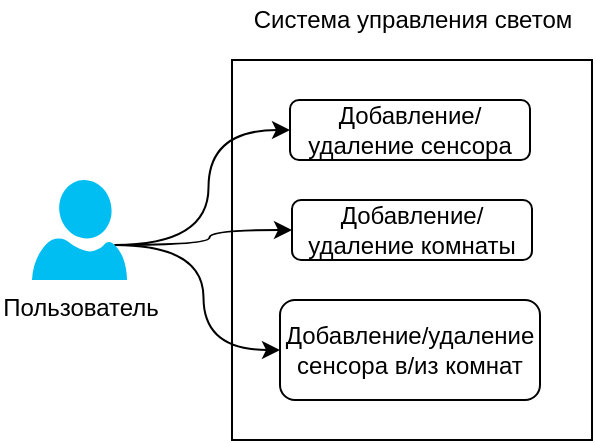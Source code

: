 <mxfile version="18.0.4" type="device" pages="3"><diagram id="lKsG-sdXJkyyTuqtilIc" name="Page-1"><mxGraphModel dx="944" dy="542" grid="1" gridSize="10" guides="1" tooltips="1" connect="1" arrows="1" fold="1" page="1" pageScale="1" pageWidth="827" pageHeight="1169" math="0" shadow="0"><root><mxCell id="0"/><mxCell id="1" parent="0"/><mxCell id="LmkubES23CZzWgOXEjTJ-1" value="" style="rounded=0;whiteSpace=wrap;html=1;" vertex="1" parent="1"><mxGeometry x="390" y="280" width="180" height="190" as="geometry"/></mxCell><mxCell id="LmkubES23CZzWgOXEjTJ-9" style="edgeStyle=orthogonalEdgeStyle;rounded=0;orthogonalLoop=1;jettySize=auto;html=1;exitX=0.87;exitY=0.65;exitDx=0;exitDy=0;exitPerimeter=0;entryX=0;entryY=0.5;entryDx=0;entryDy=0;curved=1;" edge="1" parent="1" source="LmkubES23CZzWgOXEjTJ-2" target="LmkubES23CZzWgOXEjTJ-4"><mxGeometry relative="1" as="geometry"/></mxCell><mxCell id="LmkubES23CZzWgOXEjTJ-10" style="edgeStyle=orthogonalEdgeStyle;curved=1;rounded=0;orthogonalLoop=1;jettySize=auto;html=1;exitX=0.87;exitY=0.65;exitDx=0;exitDy=0;exitPerimeter=0;entryX=0;entryY=0.5;entryDx=0;entryDy=0;" edge="1" parent="1" source="LmkubES23CZzWgOXEjTJ-2" target="LmkubES23CZzWgOXEjTJ-5"><mxGeometry relative="1" as="geometry"/></mxCell><mxCell id="LmkubES23CZzWgOXEjTJ-11" style="edgeStyle=orthogonalEdgeStyle;curved=1;rounded=0;orthogonalLoop=1;jettySize=auto;html=1;exitX=0.87;exitY=0.65;exitDx=0;exitDy=0;exitPerimeter=0;entryX=0;entryY=0.5;entryDx=0;entryDy=0;" edge="1" parent="1" source="LmkubES23CZzWgOXEjTJ-2" target="LmkubES23CZzWgOXEjTJ-6"><mxGeometry relative="1" as="geometry"/></mxCell><mxCell id="LmkubES23CZzWgOXEjTJ-2" value="Пользователь" style="verticalLabelPosition=bottom;html=1;verticalAlign=top;align=center;strokeColor=none;fillColor=#00BEF2;shape=mxgraph.azure.user;" vertex="1" parent="1"><mxGeometry x="290" y="340" width="47.5" height="50" as="geometry"/></mxCell><mxCell id="LmkubES23CZzWgOXEjTJ-4" value="Добавление/удаление сенсора" style="rounded=1;whiteSpace=wrap;html=1;" vertex="1" parent="1"><mxGeometry x="419" y="300" width="120" height="30" as="geometry"/></mxCell><mxCell id="LmkubES23CZzWgOXEjTJ-5" value="Добавление/удаление комнаты" style="rounded=1;whiteSpace=wrap;html=1;" vertex="1" parent="1"><mxGeometry x="420" y="350" width="120" height="30" as="geometry"/></mxCell><mxCell id="LmkubES23CZzWgOXEjTJ-6" value="Добавление/удаление сенсора в/из комнат" style="rounded=1;whiteSpace=wrap;html=1;" vertex="1" parent="1"><mxGeometry x="414" y="400" width="130" height="50" as="geometry"/></mxCell><mxCell id="LmkubES23CZzWgOXEjTJ-8" value="Система управления светом" style="text;html=1;align=center;verticalAlign=middle;resizable=0;points=[];autosize=1;strokeColor=none;fillColor=none;" vertex="1" parent="1"><mxGeometry x="395" y="250" width="170" height="20" as="geometry"/></mxCell></root></mxGraphModel></diagram><diagram id="6gml-A9bBOsce5lgHi53" name="Page-2"><mxGraphModel dx="983" dy="565" grid="1" gridSize="10" guides="1" tooltips="1" connect="1" arrows="1" fold="1" page="1" pageScale="1" pageWidth="827" pageHeight="1169" math="0" shadow="0"><root><mxCell id="0"/><mxCell id="1" parent="0"/><mxCell id="oh80G-RtINvxfwIgekrp-4" value="" style="shape=flexArrow;endArrow=classic;html=1;rounded=0;curved=1;width=36.111;endSize=9.797;endWidth=16.389;" edge="1" parent="1"><mxGeometry width="50" height="50" relative="1" as="geometry"><mxPoint x="230" y="181" as="sourcePoint"/><mxPoint x="320" y="181" as="targetPoint"/></mxGeometry></mxCell><mxCell id="oh80G-RtINvxfwIgekrp-5" value="Ввод команды" style="edgeLabel;html=1;align=center;verticalAlign=middle;resizable=0;points=[];" vertex="1" connectable="0" parent="oh80G-RtINvxfwIgekrp-4"><mxGeometry x="0.147" relative="1" as="geometry"><mxPoint x="-12" as="offset"/></mxGeometry></mxCell><mxCell id="oh80G-RtINvxfwIgekrp-13" style="edgeStyle=orthogonalEdgeStyle;rounded=0;orthogonalLoop=1;jettySize=auto;html=1;exitX=1;exitY=0.5;exitDx=0;exitDy=0;entryX=0;entryY=0.5;entryDx=0;entryDy=0;elbow=vertical;curved=1;" edge="1" parent="1" source="oh80G-RtINvxfwIgekrp-6" target="oh80G-RtINvxfwIgekrp-7"><mxGeometry relative="1" as="geometry"/></mxCell><mxCell id="oh80G-RtINvxfwIgekrp-14" style="edgeStyle=orthogonalEdgeStyle;curved=1;rounded=0;orthogonalLoop=1;jettySize=auto;html=1;exitX=1;exitY=0.5;exitDx=0;exitDy=0;entryX=0;entryY=0.5;entryDx=0;entryDy=0;" edge="1" parent="1" source="oh80G-RtINvxfwIgekrp-6" target="oh80G-RtINvxfwIgekrp-8"><mxGeometry relative="1" as="geometry"/></mxCell><mxCell id="oh80G-RtINvxfwIgekrp-15" style="edgeStyle=orthogonalEdgeStyle;rounded=0;orthogonalLoop=1;jettySize=auto;html=1;exitX=1;exitY=0.5;exitDx=0;exitDy=0;entryX=0;entryY=0.5;entryDx=0;entryDy=0;elbow=vertical;curved=1;" edge="1" parent="1" source="oh80G-RtINvxfwIgekrp-6" target="oh80G-RtINvxfwIgekrp-9"><mxGeometry relative="1" as="geometry"/></mxCell><mxCell id="oh80G-RtINvxfwIgekrp-16" style="edgeStyle=orthogonalEdgeStyle;curved=1;rounded=0;orthogonalLoop=1;jettySize=auto;html=1;exitX=1;exitY=0.5;exitDx=0;exitDy=0;entryX=0;entryY=0.5;entryDx=0;entryDy=0;elbow=vertical;" edge="1" parent="1" source="oh80G-RtINvxfwIgekrp-6" target="oh80G-RtINvxfwIgekrp-10"><mxGeometry relative="1" as="geometry"/></mxCell><mxCell id="oh80G-RtINvxfwIgekrp-17" style="edgeStyle=orthogonalEdgeStyle;curved=1;rounded=0;orthogonalLoop=1;jettySize=auto;html=1;exitX=1;exitY=0.5;exitDx=0;exitDy=0;entryX=0;entryY=0.5;entryDx=0;entryDy=0;elbow=vertical;" edge="1" parent="1" source="oh80G-RtINvxfwIgekrp-6" target="oh80G-RtINvxfwIgekrp-11"><mxGeometry relative="1" as="geometry"/></mxCell><mxCell id="oh80G-RtINvxfwIgekrp-18" style="edgeStyle=orthogonalEdgeStyle;curved=1;rounded=0;orthogonalLoop=1;jettySize=auto;html=1;exitX=1;exitY=0.5;exitDx=0;exitDy=0;entryX=0;entryY=0.5;entryDx=0;entryDy=0;elbow=vertical;" edge="1" parent="1" source="oh80G-RtINvxfwIgekrp-6" target="oh80G-RtINvxfwIgekrp-12"><mxGeometry relative="1" as="geometry"/></mxCell><mxCell id="oh80G-RtINvxfwIgekrp-6" value="распознавание вводимой команды" style="whiteSpace=wrap;html=1;aspect=fixed;" vertex="1" parent="1"><mxGeometry x="320" y="136" width="90" height="90" as="geometry"/></mxCell><mxCell id="oh80G-RtINvxfwIgekrp-20" style="edgeStyle=orthogonalEdgeStyle;curved=1;rounded=0;orthogonalLoop=1;jettySize=auto;html=1;exitX=1;exitY=0.5;exitDx=0;exitDy=0;entryX=0;entryY=0.5;entryDx=0;entryDy=0;elbow=vertical;" edge="1" parent="1" source="oh80G-RtINvxfwIgekrp-7" target="oh80G-RtINvxfwIgekrp-19"><mxGeometry relative="1" as="geometry"/></mxCell><mxCell id="oh80G-RtINvxfwIgekrp-7" value="Добавление сенсора" style="rounded=0;whiteSpace=wrap;html=1;" vertex="1" parent="1"><mxGeometry x="490" y="61" width="120" height="30" as="geometry"/></mxCell><mxCell id="oh80G-RtINvxfwIgekrp-21" style="edgeStyle=orthogonalEdgeStyle;curved=1;rounded=0;orthogonalLoop=1;jettySize=auto;html=1;exitX=1;exitY=0.5;exitDx=0;exitDy=0;entryX=0;entryY=0.5;entryDx=0;entryDy=0;elbow=vertical;" edge="1" parent="1" source="oh80G-RtINvxfwIgekrp-8" target="oh80G-RtINvxfwIgekrp-19"><mxGeometry relative="1" as="geometry"/></mxCell><mxCell id="oh80G-RtINvxfwIgekrp-8" value="Добавление комнаты" style="rounded=0;whiteSpace=wrap;html=1;" vertex="1" parent="1"><mxGeometry x="490" y="107" width="120" height="30" as="geometry"/></mxCell><mxCell id="oh80G-RtINvxfwIgekrp-25" style="edgeStyle=orthogonalEdgeStyle;curved=1;rounded=0;orthogonalLoop=1;jettySize=auto;html=1;exitX=1;exitY=0.5;exitDx=0;exitDy=0;entryX=0;entryY=0.5;entryDx=0;entryDy=0;elbow=vertical;" edge="1" parent="1" source="oh80G-RtINvxfwIgekrp-9" target="oh80G-RtINvxfwIgekrp-24"><mxGeometry relative="1" as="geometry"/></mxCell><mxCell id="oh80G-RtINvxfwIgekrp-9" value="Удаление комнаты" style="rounded=0;whiteSpace=wrap;html=1;" vertex="1" parent="1"><mxGeometry x="490" y="151" width="120" height="30" as="geometry"/></mxCell><mxCell id="oh80G-RtINvxfwIgekrp-26" style="edgeStyle=orthogonalEdgeStyle;curved=1;rounded=0;orthogonalLoop=1;jettySize=auto;html=1;exitX=1;exitY=0.5;exitDx=0;exitDy=0;elbow=vertical;" edge="1" parent="1" source="oh80G-RtINvxfwIgekrp-10" target="oh80G-RtINvxfwIgekrp-24"><mxGeometry relative="1" as="geometry"/></mxCell><mxCell id="oh80G-RtINvxfwIgekrp-10" value="Удаление сенсора" style="rounded=0;whiteSpace=wrap;html=1;" vertex="1" parent="1"><mxGeometry x="490" y="191" width="120" height="30" as="geometry"/></mxCell><mxCell id="oh80G-RtINvxfwIgekrp-29" style="edgeStyle=orthogonalEdgeStyle;curved=1;rounded=0;orthogonalLoop=1;jettySize=auto;html=1;exitX=1;exitY=0.5;exitDx=0;exitDy=0;entryX=0;entryY=0.5;entryDx=0;entryDy=0;elbow=vertical;" edge="1" parent="1" source="oh80G-RtINvxfwIgekrp-11" target="oh80G-RtINvxfwIgekrp-28"><mxGeometry relative="1" as="geometry"/></mxCell><mxCell id="oh80G-RtINvxfwIgekrp-11" value="Добавление сенсора в комнату" style="rounded=0;whiteSpace=wrap;html=1;" vertex="1" parent="1"><mxGeometry x="490" y="231" width="120" height="30" as="geometry"/></mxCell><mxCell id="oh80G-RtINvxfwIgekrp-30" style="edgeStyle=orthogonalEdgeStyle;curved=1;rounded=0;orthogonalLoop=1;jettySize=auto;html=1;exitX=1;exitY=0.5;exitDx=0;exitDy=0;entryX=0;entryY=0.5;entryDx=0;entryDy=0;elbow=vertical;" edge="1" parent="1" source="oh80G-RtINvxfwIgekrp-12" target="oh80G-RtINvxfwIgekrp-28"><mxGeometry relative="1" as="geometry"/></mxCell><mxCell id="oh80G-RtINvxfwIgekrp-12" value="Удаление сенсора из комнаты" style="rounded=0;whiteSpace=wrap;html=1;" vertex="1" parent="1"><mxGeometry x="490" y="271" width="120" height="30" as="geometry"/></mxCell><mxCell id="oh80G-RtINvxfwIgekrp-23" style="edgeStyle=orthogonalEdgeStyle;curved=1;rounded=0;orthogonalLoop=1;jettySize=auto;html=1;exitX=1;exitY=0.5;exitDx=0;exitDy=0;elbow=vertical;entryX=0;entryY=0;entryDx=0;entryDy=26;entryPerimeter=0;" edge="1" parent="1" source="oh80G-RtINvxfwIgekrp-19" target="oh80G-RtINvxfwIgekrp-22"><mxGeometry relative="1" as="geometry"/></mxCell><mxCell id="oh80G-RtINvxfwIgekrp-34" style="edgeStyle=orthogonalEdgeStyle;curved=1;rounded=0;orthogonalLoop=1;jettySize=auto;html=1;exitX=1;exitY=1;exitDx=0;exitDy=0;entryX=1;entryY=0.5;entryDx=0;entryDy=0;elbow=vertical;" edge="1" parent="1" source="oh80G-RtINvxfwIgekrp-19" target="oh80G-RtINvxfwIgekrp-33"><mxGeometry relative="1" as="geometry"><Array as="points"><mxPoint x="830" y="110"/><mxPoint x="830" y="380"/></Array></mxGeometry></mxCell><mxCell id="oh80G-RtINvxfwIgekrp-19" value="Проверка наличия элемента в базе по имени" style="rounded=0;whiteSpace=wrap;html=1;" vertex="1" parent="1"><mxGeometry x="680" y="50" width="120" height="60" as="geometry"/></mxCell><mxCell id="oh80G-RtINvxfwIgekrp-22" value="PostgreSQL" style="shape=cylinder3;whiteSpace=wrap;html=1;boundedLbl=1;backgroundOutline=1;size=15;" vertex="1" parent="1"><mxGeometry x="870" y="149" width="70" height="74" as="geometry"/></mxCell><mxCell id="oh80G-RtINvxfwIgekrp-27" style="edgeStyle=orthogonalEdgeStyle;curved=1;rounded=0;orthogonalLoop=1;jettySize=auto;html=1;exitX=1;exitY=0.5;exitDx=0;exitDy=0;entryX=0;entryY=0.5;entryDx=0;entryDy=0;entryPerimeter=0;elbow=vertical;" edge="1" parent="1" source="oh80G-RtINvxfwIgekrp-24" target="oh80G-RtINvxfwIgekrp-22"><mxGeometry relative="1" as="geometry"/></mxCell><mxCell id="oh80G-RtINvxfwIgekrp-36" style="edgeStyle=orthogonalEdgeStyle;curved=1;rounded=0;orthogonalLoop=1;jettySize=auto;html=1;exitX=1;exitY=1;exitDx=0;exitDy=0;entryX=1;entryY=0.5;entryDx=0;entryDy=0;elbow=vertical;" edge="1" parent="1" source="oh80G-RtINvxfwIgekrp-24" target="oh80G-RtINvxfwIgekrp-33"><mxGeometry relative="1" as="geometry"><Array as="points"><mxPoint x="830" y="216"/><mxPoint x="830" y="380"/></Array></mxGeometry></mxCell><mxCell id="oh80G-RtINvxfwIgekrp-24" value="Проверка наличия элемента в базе по ID" style="rounded=0;whiteSpace=wrap;html=1;" vertex="1" parent="1"><mxGeometry x="680" y="156" width="120" height="60" as="geometry"/></mxCell><mxCell id="oh80G-RtINvxfwIgekrp-31" style="edgeStyle=orthogonalEdgeStyle;curved=1;rounded=0;orthogonalLoop=1;jettySize=auto;html=1;exitX=1;exitY=0.5;exitDx=0;exitDy=0;entryX=0;entryY=0;entryDx=0;entryDy=48;entryPerimeter=0;elbow=vertical;" edge="1" parent="1" source="oh80G-RtINvxfwIgekrp-28" target="oh80G-RtINvxfwIgekrp-22"><mxGeometry relative="1" as="geometry"/></mxCell><mxCell id="oh80G-RtINvxfwIgekrp-37" style="edgeStyle=orthogonalEdgeStyle;curved=1;rounded=0;orthogonalLoop=1;jettySize=auto;html=1;exitX=1;exitY=1;exitDx=0;exitDy=0;entryX=1;entryY=0.5;entryDx=0;entryDy=0;elbow=vertical;" edge="1" parent="1" source="oh80G-RtINvxfwIgekrp-28" target="oh80G-RtINvxfwIgekrp-33"><mxGeometry relative="1" as="geometry"/></mxCell><mxCell id="oh80G-RtINvxfwIgekrp-28" value="Проверка существования и принадлежания к другой комнате" style="rounded=0;whiteSpace=wrap;html=1;" vertex="1" parent="1"><mxGeometry x="680" y="241" width="120" height="60" as="geometry"/></mxCell><mxCell id="oh80G-RtINvxfwIgekrp-33" value="Формирование ответа" style="rounded=0;whiteSpace=wrap;html=1;" vertex="1" parent="1"><mxGeometry x="560" y="350" width="120" height="60" as="geometry"/></mxCell></root></mxGraphModel></diagram><diagram id="KMxE3eH1SXzdu_BTD9-9" name="Page-3"><mxGraphModel dx="814" dy="468" grid="1" gridSize="10" guides="1" tooltips="1" connect="1" arrows="1" fold="1" page="1" pageScale="1" pageWidth="827" pageHeight="1169" math="0" shadow="0"><root><mxCell id="0"/><mxCell id="1" parent="0"/><mxCell id="dztuNyc0LmRTewrc1zpW-1" value="Пользователь" style="shape=umlActor;verticalLabelPosition=bottom;verticalAlign=top;html=1;outlineConnect=0;" vertex="1" parent="1"><mxGeometry x="180" y="120" width="30" height="60" as="geometry"/></mxCell><mxCell id="dztuNyc0LmRTewrc1zpW-2" value="" style="rounded=0;whiteSpace=wrap;html=1;" vertex="1" parent="1"><mxGeometry x="180" y="220" width="30" height="200" as="geometry"/></mxCell><mxCell id="dztuNyc0LmRTewrc1zpW-3" value="" style="shape=image;html=1;verticalAlign=top;verticalLabelPosition=bottom;labelBackgroundColor=#ffffff;imageAspect=0;aspect=fixed;image=https://cdn3.iconfinder.com/data/icons/social-media-chamfered-corner/154/telegram-128.png" vertex="1" parent="1"><mxGeometry x="376" y="120" width="58" height="58" as="geometry"/></mxCell><mxCell id="dztuNyc0LmRTewrc1zpW-4" value="Telegram-бот" style="text;html=1;align=center;verticalAlign=middle;resizable=0;points=[];autosize=1;strokeColor=none;fillColor=none;" vertex="1" parent="1"><mxGeometry x="360" y="184" width="90" height="20" as="geometry"/></mxCell><mxCell id="dztuNyc0LmRTewrc1zpW-6" value="" style="rounded=0;whiteSpace=wrap;html=1;" vertex="1" parent="1"><mxGeometry x="390" y="220" width="30" height="200" as="geometry"/></mxCell><mxCell id="dztuNyc0LmRTewrc1zpW-8" value="" style="shape=image;html=1;verticalAlign=top;verticalLabelPosition=bottom;labelBackgroundColor=#ffffff;imageAspect=0;aspect=fixed;image=https://cdn2.iconfinder.com/data/icons/competitive-strategy-and-corporate-training/512/196_Api_app_coding_developer_software_app_development-128.png" vertex="1" parent="1"><mxGeometry x="510" y="116" width="68" height="68" as="geometry"/></mxCell><mxCell id="dztuNyc0LmRTewrc1zpW-9" value="API" style="text;html=1;align=center;verticalAlign=middle;resizable=0;points=[];autosize=1;strokeColor=none;fillColor=none;" vertex="1" parent="1"><mxGeometry x="529" y="184" width="30" height="20" as="geometry"/></mxCell><mxCell id="dztuNyc0LmRTewrc1zpW-10" value="" style="rounded=0;whiteSpace=wrap;html=1;" vertex="1" parent="1"><mxGeometry x="529" y="220" width="30" height="200" as="geometry"/></mxCell><mxCell id="dztuNyc0LmRTewrc1zpW-11" value="" style="strokeWidth=2;html=1;shape=mxgraph.flowchart.database;whiteSpace=wrap;" vertex="1" parent="1"><mxGeometry x="650" y="120" width="60" height="60" as="geometry"/></mxCell><mxCell id="dztuNyc0LmRTewrc1zpW-12" value="PostgreSQL" style="text;html=1;align=center;verticalAlign=middle;resizable=0;points=[];autosize=1;strokeColor=none;fillColor=none;" vertex="1" parent="1"><mxGeometry x="640" y="190" width="80" height="20" as="geometry"/></mxCell><mxCell id="dztuNyc0LmRTewrc1zpW-13" value="" style="rounded=0;whiteSpace=wrap;html=1;" vertex="1" parent="1"><mxGeometry x="665" y="220" width="30" height="200" as="geometry"/></mxCell><mxCell id="dztuNyc0LmRTewrc1zpW-15" value="" style="endArrow=classic;html=1;rounded=0;curved=1;elbow=vertical;exitX=-0.027;exitY=0.943;exitDx=0;exitDy=0;exitPerimeter=0;entryX=0.973;entryY=0.947;entryDx=0;entryDy=0;entryPerimeter=0;" edge="1" parent="1" source="dztuNyc0LmRTewrc1zpW-6" target="dztuNyc0LmRTewrc1zpW-2"><mxGeometry width="50" height="50" relative="1" as="geometry"><mxPoint x="320" y="350" as="sourcePoint"/><mxPoint x="370" y="300" as="targetPoint"/></mxGeometry></mxCell><mxCell id="dztuNyc0LmRTewrc1zpW-16" value="Ответ на &lt;br&gt;запрашиваемые действия" style="edgeLabel;html=1;align=center;verticalAlign=middle;resizable=0;points=[];" vertex="1" connectable="0" parent="dztuNyc0LmRTewrc1zpW-15"><mxGeometry x="-0.107" y="2" relative="1" as="geometry"><mxPoint as="offset"/></mxGeometry></mxCell><mxCell id="dztuNyc0LmRTewrc1zpW-18" value="" style="endArrow=classic;html=1;rounded=0;curved=1;elbow=vertical;exitX=1.029;exitY=0.13;exitDx=0;exitDy=0;exitPerimeter=0;entryX=-0.002;entryY=0.133;entryDx=0;entryDy=0;entryPerimeter=0;" edge="1" parent="1" source="dztuNyc0LmRTewrc1zpW-6" target="dztuNyc0LmRTewrc1zpW-10"><mxGeometry width="50" height="50" relative="1" as="geometry"><mxPoint x="460" y="300" as="sourcePoint"/><mxPoint x="510" y="250" as="targetPoint"/><Array as="points"/></mxGeometry></mxCell><mxCell id="dztuNyc0LmRTewrc1zpW-21" value="Запрос API" style="edgeLabel;html=1;align=center;verticalAlign=middle;resizable=0;points=[];" vertex="1" connectable="0" parent="dztuNyc0LmRTewrc1zpW-18"><mxGeometry x="-0.128" y="1" relative="1" as="geometry"><mxPoint as="offset"/></mxGeometry></mxCell><mxCell id="dztuNyc0LmRTewrc1zpW-22" value="" style="endArrow=classic;html=1;rounded=0;curved=1;elbow=vertical;exitX=-0.049;exitY=0.387;exitDx=0;exitDy=0;exitPerimeter=0;entryX=1.044;entryY=0.399;entryDx=0;entryDy=0;entryPerimeter=0;" edge="1" parent="1" source="dztuNyc0LmRTewrc1zpW-10" target="dztuNyc0LmRTewrc1zpW-6"><mxGeometry width="50" height="50" relative="1" as="geometry"><mxPoint x="440" y="300" as="sourcePoint"/><mxPoint x="490" y="250" as="targetPoint"/></mxGeometry></mxCell><mxCell id="dztuNyc0LmRTewrc1zpW-23" value="Результат&lt;br&gt;&amp;nbsp;выполнения&lt;br&gt;запроса" style="edgeLabel;html=1;align=center;verticalAlign=middle;resizable=0;points=[];" vertex="1" connectable="0" parent="dztuNyc0LmRTewrc1zpW-22"><mxGeometry x="0.345" relative="1" as="geometry"><mxPoint x="24" as="offset"/></mxGeometry></mxCell><mxCell id="dztuNyc0LmRTewrc1zpW-24" value="" style="endArrow=classic;startArrow=classic;html=1;rounded=0;curved=1;elbow=vertical;entryX=0;entryY=0.5;entryDx=0;entryDy=0;exitX=1;exitY=0.5;exitDx=0;exitDy=0;" edge="1" parent="1" source="dztuNyc0LmRTewrc1zpW-10" target="dztuNyc0LmRTewrc1zpW-13"><mxGeometry width="50" height="50" relative="1" as="geometry"><mxPoint x="590" y="320" as="sourcePoint"/><mxPoint x="640" y="270" as="targetPoint"/></mxGeometry></mxCell><mxCell id="dztuNyc0LmRTewrc1zpW-26" value="Чтение/&lt;br&gt;запись/&lt;br&gt;обновление" style="edgeLabel;html=1;align=center;verticalAlign=middle;resizable=0;points=[];" vertex="1" connectable="0" parent="dztuNyc0LmRTewrc1zpW-24"><mxGeometry x="-0.3" relative="1" as="geometry"><mxPoint x="14" as="offset"/></mxGeometry></mxCell><mxCell id="dztuNyc0LmRTewrc1zpW-27" value="" style="endArrow=classic;html=1;rounded=0;curved=1;elbow=vertical;exitX=1.074;exitY=0.057;exitDx=0;exitDy=0;exitPerimeter=0;entryX=-0.087;entryY=0.06;entryDx=0;entryDy=0;entryPerimeter=0;" edge="1" parent="1" source="dztuNyc0LmRTewrc1zpW-2" target="dztuNyc0LmRTewrc1zpW-6"><mxGeometry width="50" height="50" relative="1" as="geometry"><mxPoint x="230" y="250" as="sourcePoint"/><mxPoint x="280" y="200" as="targetPoint"/></mxGeometry></mxCell><mxCell id="dztuNyc0LmRTewrc1zpW-29" value="Создание/удаление&lt;br&gt;сенсора/комнаты" style="edgeLabel;html=1;align=center;verticalAlign=middle;resizable=0;points=[];" vertex="1" connectable="0" parent="dztuNyc0LmRTewrc1zpW-27"><mxGeometry x="-0.087" y="1" relative="1" as="geometry"><mxPoint as="offset"/></mxGeometry></mxCell><mxCell id="dztuNyc0LmRTewrc1zpW-30" value="" style="endArrow=classic;html=1;rounded=0;curved=1;elbow=vertical;exitX=1.005;exitY=0.312;exitDx=0;exitDy=0;exitPerimeter=0;entryX=0;entryY=0.3;entryDx=0;entryDy=0;entryPerimeter=0;" edge="1" parent="1" source="dztuNyc0LmRTewrc1zpW-2" target="dztuNyc0LmRTewrc1zpW-6"><mxGeometry width="50" height="50" relative="1" as="geometry"><mxPoint x="214.83" y="310" as="sourcePoint"/><mxPoint x="390.0" y="310.6" as="targetPoint"/><Array as="points"><mxPoint x="290" y="282"/></Array></mxGeometry></mxCell><mxCell id="dztuNyc0LmRTewrc1zpW-31" value="Добавление/удаление&lt;br&gt;сенсора в/из комнаты" style="edgeLabel;html=1;align=center;verticalAlign=middle;resizable=0;points=[];" vertex="1" connectable="0" parent="dztuNyc0LmRTewrc1zpW-30"><mxGeometry x="-0.087" y="1" relative="1" as="geometry"><mxPoint as="offset"/></mxGeometry></mxCell></root></mxGraphModel></diagram></mxfile>